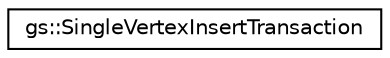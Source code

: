 digraph "Graphical Class Hierarchy"
{
 // LATEX_PDF_SIZE
  edge [fontname="Helvetica",fontsize="10",labelfontname="Helvetica",labelfontsize="10"];
  node [fontname="Helvetica",fontsize="10",shape=record];
  rankdir="LR";
  Node0 [label="gs::SingleVertexInsertTransaction",height=0.2,width=0.4,color="black", fillcolor="white", style="filled",URL="$classgs_1_1SingleVertexInsertTransaction.html",tooltip=" "];
}
